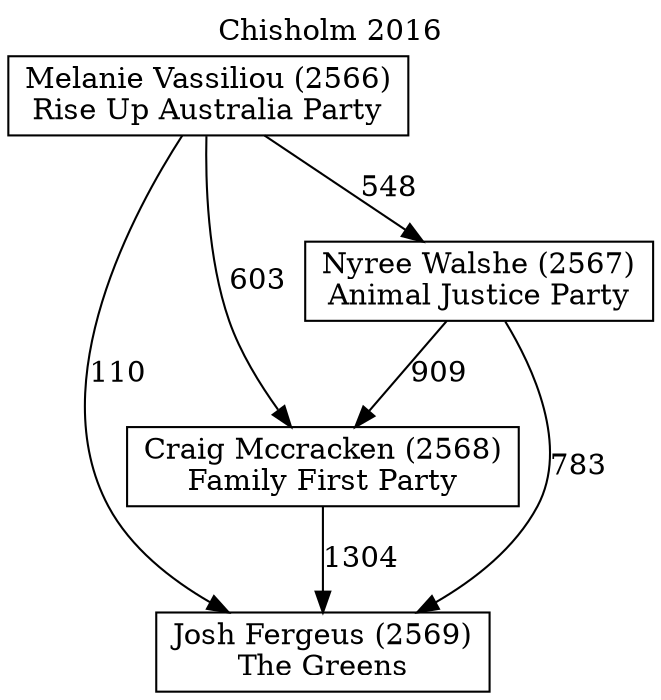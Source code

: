 // House preference flow
digraph "Josh Fergeus (2569)_Chisholm_2016" {
	graph [label="Chisholm 2016" labelloc=t mclimit=10]
	node [shape=box]
	"Craig Mccracken (2568)" [label="Craig Mccracken (2568)
Family First Party"]
	"Josh Fergeus (2569)" [label="Josh Fergeus (2569)
The Greens"]
	"Melanie Vassiliou (2566)" [label="Melanie Vassiliou (2566)
Rise Up Australia Party"]
	"Nyree Walshe (2567)" [label="Nyree Walshe (2567)
Animal Justice Party"]
	"Craig Mccracken (2568)" -> "Josh Fergeus (2569)" [label=1304]
	"Melanie Vassiliou (2566)" -> "Craig Mccracken (2568)" [label=603]
	"Melanie Vassiliou (2566)" -> "Josh Fergeus (2569)" [label=110]
	"Melanie Vassiliou (2566)" -> "Nyree Walshe (2567)" [label=548]
	"Nyree Walshe (2567)" -> "Craig Mccracken (2568)" [label=909]
	"Nyree Walshe (2567)" -> "Josh Fergeus (2569)" [label=783]
}
